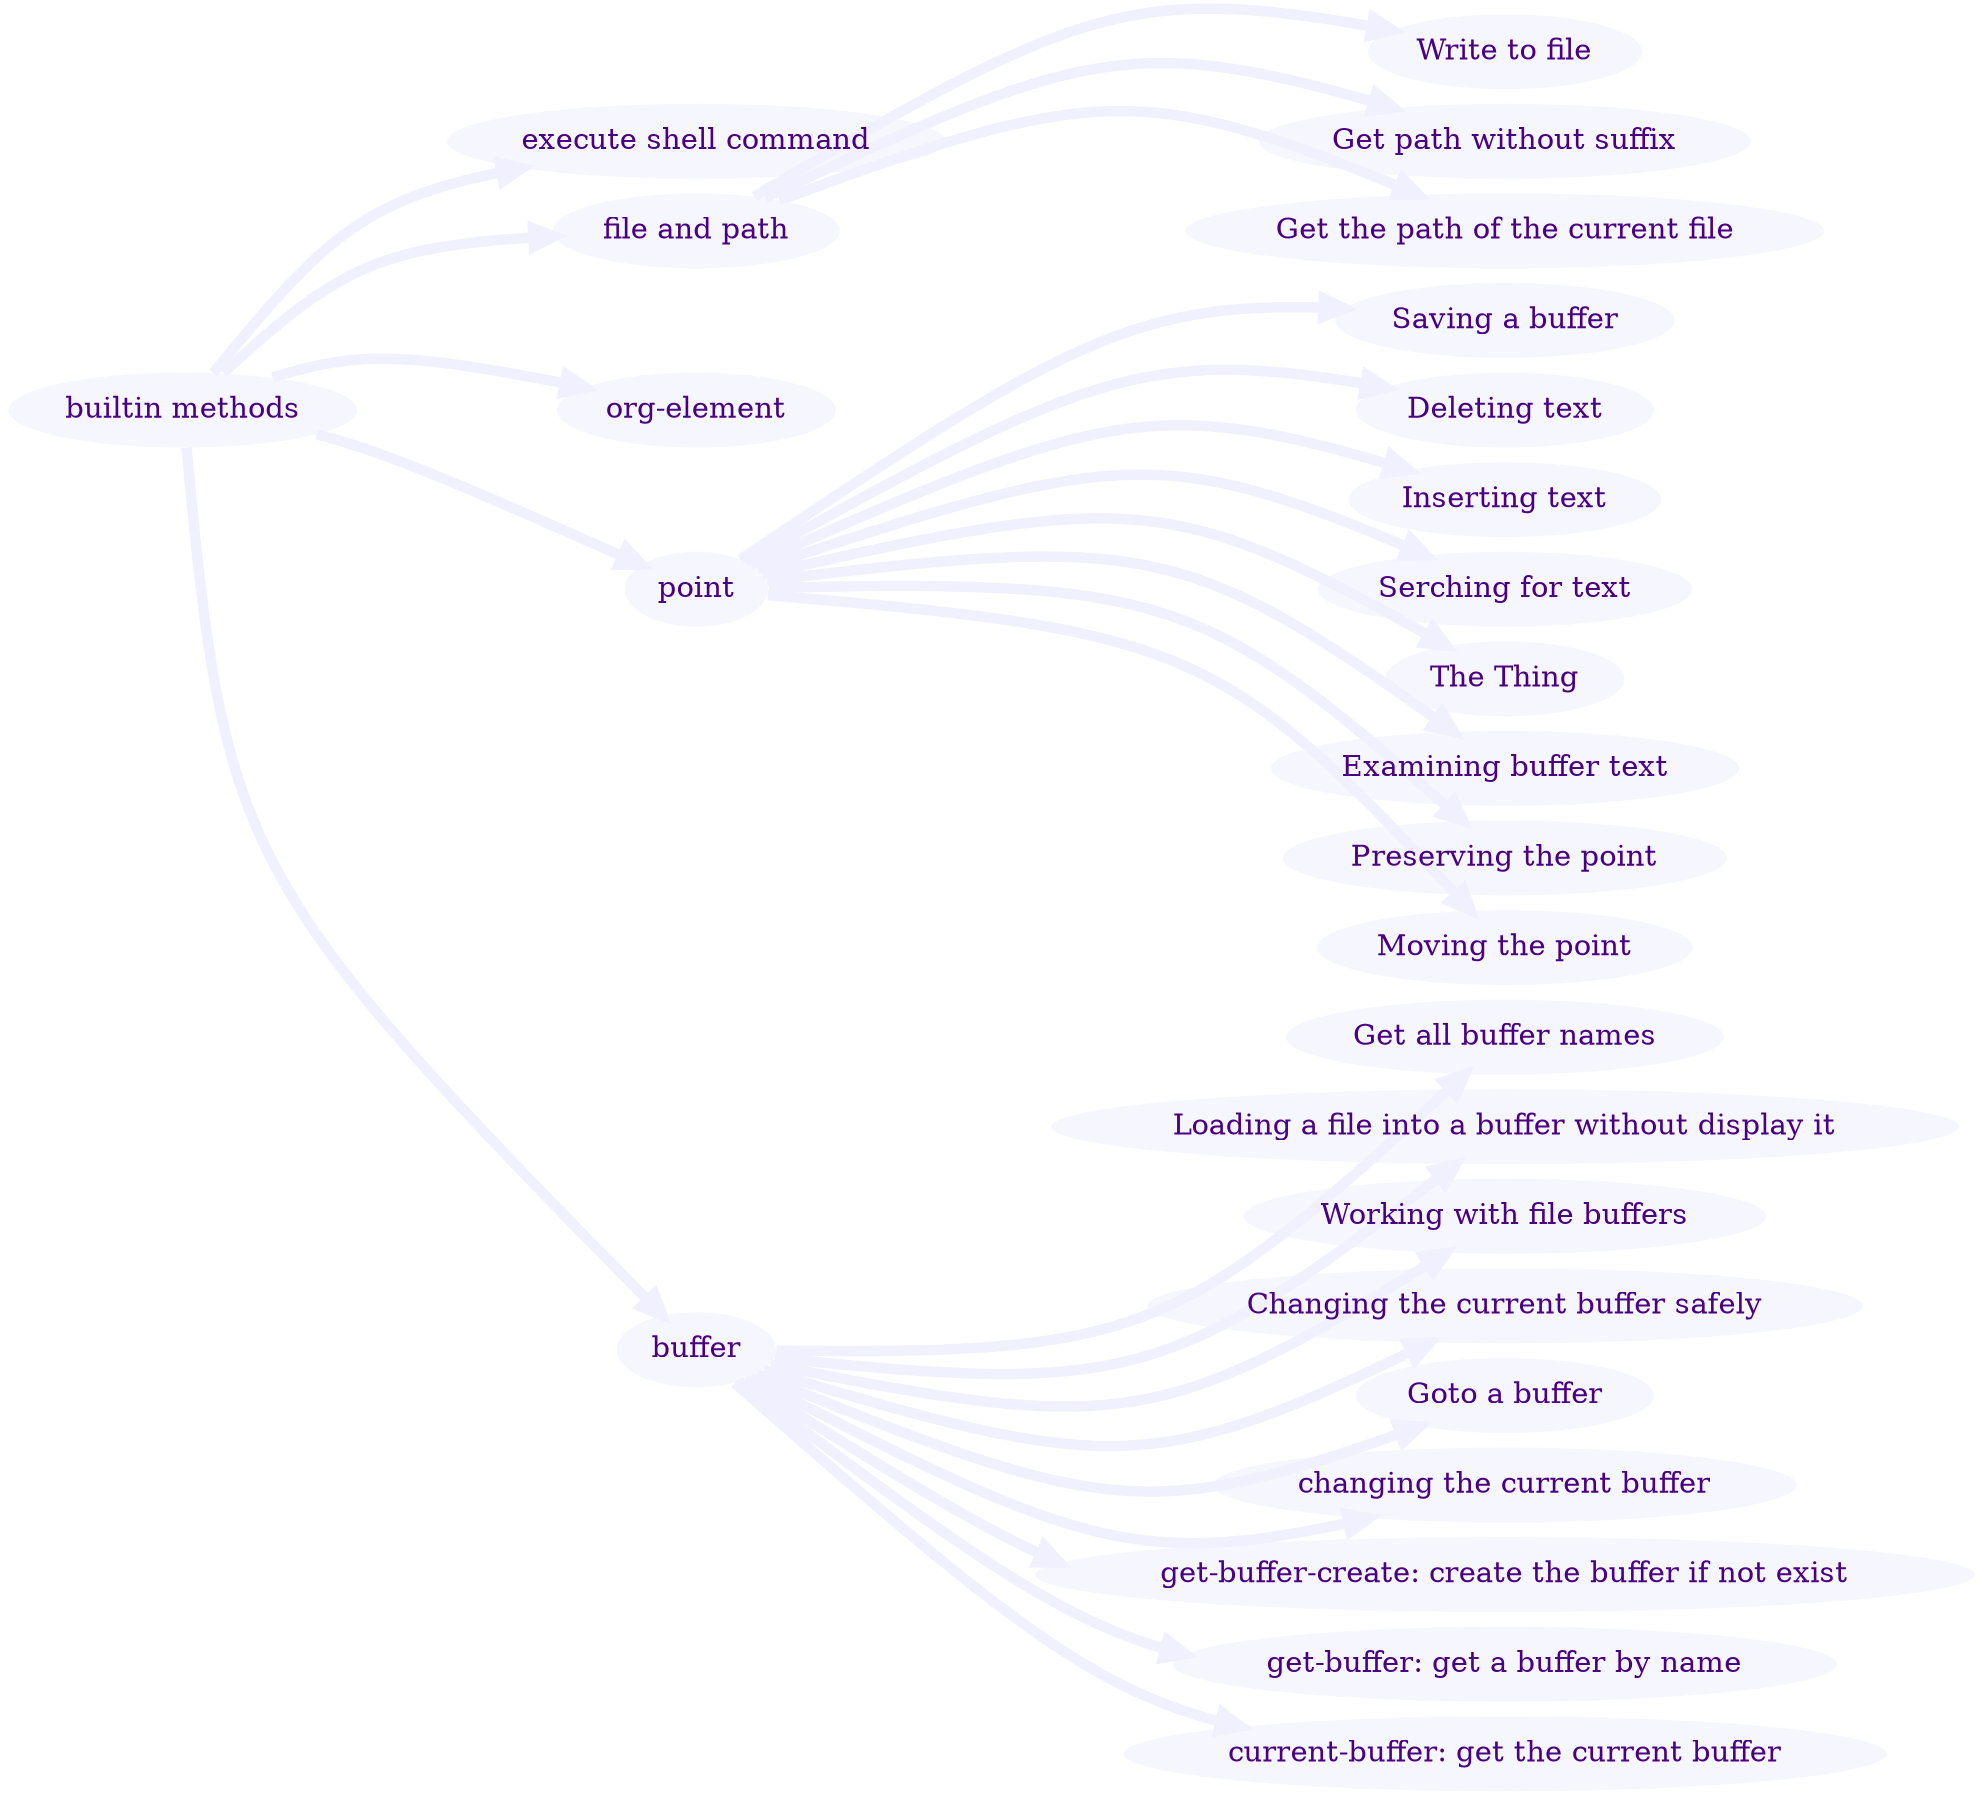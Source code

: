 digraph "[stackcollapse]" {
 graph [fontname="RW Chancery L, Apple Chancery, Comic Sans MS, cursive" overlap=false concentrate=true rank=sink rankdir=LR outputorder=edgesfirst splines=curved nodesep=0.1 ranksep=0.6];
 node [style="filled" penwidth=0 fillcolor="#f0f0ffA0" fontcolor="indigo"];
 edge [penwidth=5 color="#f0f0ff"];
 "n25" [label="execute shell command"];
 "n24" [label="Write to file"];
 "n23" [label="Get path without suffix"];
 "n22" [label="Get the path of the current file"];
 "n21" [label="file and path"];
 "n20" [label="org-element"];
 "n19" [label="Saving a buffer"];
 "n18" [label="Deleting text"];
 "n17" [label="Inserting text"];
 "n16" [label="Serching for text"];
 "n15" [label="The Thing"];
 "n14" [label="Examining buffer text"];
 "n13" [label="Preserving the point"];
 "n12" [label="Moving the point"];
 "n11" [label="point"];
 "n10" [label="Get all buffer names"];
 "n9" [label="Loading a file into a buffer without display it"];
 "n8" [label="Working with file buffers"];
 "n7" [label="Changing the current buffer safely"];
 "n6" [label="Goto a buffer"];
 "n5" [label="changing the current buffer"];
 "n4" [label="get-buffer-create: create the buffer if not exist"];
 "n3" [label="get-buffer: get a buffer by name"];
 "n2" [label="current-buffer: get the current buffer"];
 "n1" [label="buffer"];
 "n0" [label="builtin methods"];
 "n21" -> "n22";
 "n21" -> "n23";
 "n21" -> "n24";
 "n11" -> "n12";
 "n11" -> "n13";
 "n11" -> "n14";
 "n11" -> "n15";
 "n11" -> "n16";
 "n11" -> "n17";
 "n11" -> "n18";
 "n11" -> "n19";
 "n1" -> "n2";
 "n1" -> "n3";
 "n1" -> "n4";
 "n1" -> "n5";
 "n1" -> "n6";
 "n1" -> "n7";
 "n1" -> "n8";
 "n1" -> "n9";
 "n1" -> "n10";
 "n0" -> "n1";
 "n0" -> "n11";
 "n0" -> "n20";
 "n0" -> "n21";
 "n0" -> "n25";
}
